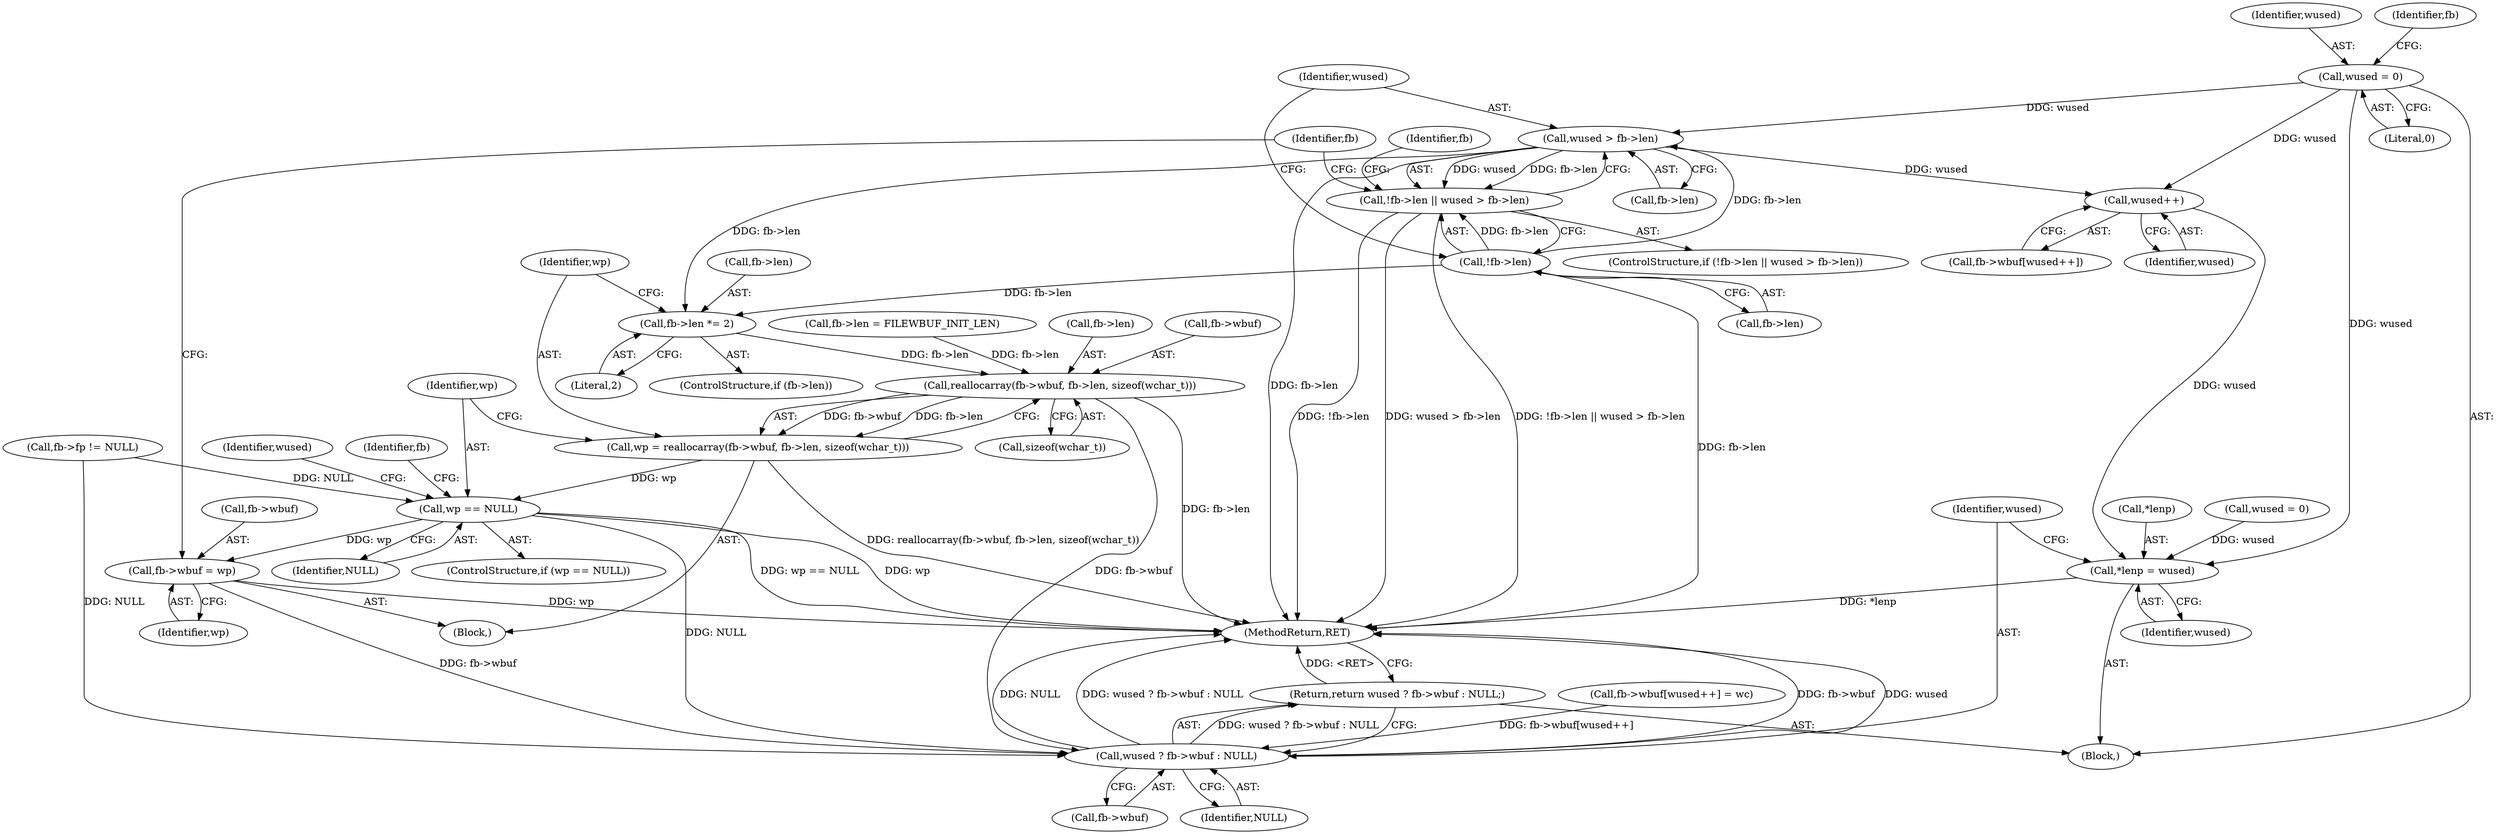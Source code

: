 digraph "0_libbsd_c8f0723d2b4520bdd6b9eb7c3e7976de726d7ff7@pointer" {
"1000160" [label="(Call,wused > fb->len)"];
"1000108" [label="(Call,wused = 0)"];
"1000156" [label="(Call,!fb->len)"];
"1000155" [label="(Call,!fb->len || wused > fb->len)"];
"1000171" [label="(Call,fb->len *= 2)"];
"1000184" [label="(Call,reallocarray(fb->wbuf, fb->len, sizeof(wchar_t)))"];
"1000182" [label="(Call,wp = reallocarray(fb->wbuf, fb->len, sizeof(wchar_t)))"];
"1000194" [label="(Call,wp == NULL)"];
"1000202" [label="(Call,fb->wbuf = wp)"];
"1000221" [label="(Call,wused ? fb->wbuf : NULL)"];
"1000220" [label="(Return,return wused ? fb->wbuf : NULL;)"];
"1000212" [label="(Call,wused++)"];
"1000216" [label="(Call,*lenp = wused)"];
"1000185" [label="(Call,fb->wbuf)"];
"1000160" [label="(Call,wused > fb->len)"];
"1000217" [label="(Call,*lenp)"];
"1000157" [label="(Call,fb->len)"];
"1000219" [label="(Identifier,wused)"];
"1000198" [label="(Call,wused = 0)"];
"1000104" [label="(Block,)"];
"1000156" [label="(Call,!fb->len)"];
"1000191" [label="(Call,sizeof(wchar_t))"];
"1000161" [label="(Identifier,wused)"];
"1000175" [label="(Literal,2)"];
"1000162" [label="(Call,fb->len)"];
"1000155" [label="(Call,!fb->len || wused > fb->len)"];
"1000213" [label="(Identifier,wused)"];
"1000177" [label="(Call,fb->len = FILEWBUF_INIT_LEN)"];
"1000108" [label="(Call,wused = 0)"];
"1000194" [label="(Call,wp == NULL)"];
"1000199" [label="(Identifier,wused)"];
"1000169" [label="(Identifier,fb)"];
"1000204" [label="(Identifier,fb)"];
"1000203" [label="(Call,fb->wbuf)"];
"1000216" [label="(Call,*lenp = wused)"];
"1000109" [label="(Identifier,wused)"];
"1000165" [label="(Block,)"];
"1000188" [label="(Call,fb->len)"];
"1000154" [label="(ControlStructure,if (!fb->len || wused > fb->len))"];
"1000167" [label="(ControlStructure,if (fb->len))"];
"1000196" [label="(Identifier,NULL)"];
"1000206" [label="(Identifier,wp)"];
"1000210" [label="(Identifier,fb)"];
"1000110" [label="(Literal,0)"];
"1000184" [label="(Call,reallocarray(fb->wbuf, fb->len, sizeof(wchar_t)))"];
"1000172" [label="(Call,fb->len)"];
"1000182" [label="(Call,wp = reallocarray(fb->wbuf, fb->len, sizeof(wchar_t)))"];
"1000195" [label="(Identifier,wp)"];
"1000222" [label="(Identifier,wused)"];
"1000112" [label="(Identifier,fb)"];
"1000208" [label="(Call,fb->wbuf[wused++])"];
"1000220" [label="(Return,return wused ? fb->wbuf : NULL;)"];
"1000227" [label="(MethodReturn,RET)"];
"1000183" [label="(Identifier,wp)"];
"1000223" [label="(Call,fb->wbuf)"];
"1000193" [label="(ControlStructure,if (wp == NULL))"];
"1000212" [label="(Call,wused++)"];
"1000221" [label="(Call,wused ? fb->wbuf : NULL)"];
"1000207" [label="(Call,fb->wbuf[wused++] = wc)"];
"1000226" [label="(Identifier,NULL)"];
"1000171" [label="(Call,fb->len *= 2)"];
"1000124" [label="(Call,fb->fp != NULL)"];
"1000202" [label="(Call,fb->wbuf = wp)"];
"1000160" -> "1000155"  [label="AST: "];
"1000160" -> "1000162"  [label="CFG: "];
"1000161" -> "1000160"  [label="AST: "];
"1000162" -> "1000160"  [label="AST: "];
"1000155" -> "1000160"  [label="CFG: "];
"1000160" -> "1000227"  [label="DDG: fb->len"];
"1000160" -> "1000155"  [label="DDG: wused"];
"1000160" -> "1000155"  [label="DDG: fb->len"];
"1000108" -> "1000160"  [label="DDG: wused"];
"1000156" -> "1000160"  [label="DDG: fb->len"];
"1000160" -> "1000171"  [label="DDG: fb->len"];
"1000160" -> "1000212"  [label="DDG: wused"];
"1000108" -> "1000104"  [label="AST: "];
"1000108" -> "1000110"  [label="CFG: "];
"1000109" -> "1000108"  [label="AST: "];
"1000110" -> "1000108"  [label="AST: "];
"1000112" -> "1000108"  [label="CFG: "];
"1000108" -> "1000212"  [label="DDG: wused"];
"1000108" -> "1000216"  [label="DDG: wused"];
"1000156" -> "1000155"  [label="AST: "];
"1000156" -> "1000157"  [label="CFG: "];
"1000157" -> "1000156"  [label="AST: "];
"1000161" -> "1000156"  [label="CFG: "];
"1000155" -> "1000156"  [label="CFG: "];
"1000156" -> "1000227"  [label="DDG: fb->len"];
"1000156" -> "1000155"  [label="DDG: fb->len"];
"1000156" -> "1000171"  [label="DDG: fb->len"];
"1000155" -> "1000154"  [label="AST: "];
"1000169" -> "1000155"  [label="CFG: "];
"1000210" -> "1000155"  [label="CFG: "];
"1000155" -> "1000227"  [label="DDG: !fb->len"];
"1000155" -> "1000227"  [label="DDG: wused > fb->len"];
"1000155" -> "1000227"  [label="DDG: !fb->len || wused > fb->len"];
"1000171" -> "1000167"  [label="AST: "];
"1000171" -> "1000175"  [label="CFG: "];
"1000172" -> "1000171"  [label="AST: "];
"1000175" -> "1000171"  [label="AST: "];
"1000183" -> "1000171"  [label="CFG: "];
"1000171" -> "1000184"  [label="DDG: fb->len"];
"1000184" -> "1000182"  [label="AST: "];
"1000184" -> "1000191"  [label="CFG: "];
"1000185" -> "1000184"  [label="AST: "];
"1000188" -> "1000184"  [label="AST: "];
"1000191" -> "1000184"  [label="AST: "];
"1000182" -> "1000184"  [label="CFG: "];
"1000184" -> "1000227"  [label="DDG: fb->len"];
"1000184" -> "1000182"  [label="DDG: fb->wbuf"];
"1000184" -> "1000182"  [label="DDG: fb->len"];
"1000177" -> "1000184"  [label="DDG: fb->len"];
"1000184" -> "1000221"  [label="DDG: fb->wbuf"];
"1000182" -> "1000165"  [label="AST: "];
"1000183" -> "1000182"  [label="AST: "];
"1000195" -> "1000182"  [label="CFG: "];
"1000182" -> "1000227"  [label="DDG: reallocarray(fb->wbuf, fb->len, sizeof(wchar_t))"];
"1000182" -> "1000194"  [label="DDG: wp"];
"1000194" -> "1000193"  [label="AST: "];
"1000194" -> "1000196"  [label="CFG: "];
"1000195" -> "1000194"  [label="AST: "];
"1000196" -> "1000194"  [label="AST: "];
"1000199" -> "1000194"  [label="CFG: "];
"1000204" -> "1000194"  [label="CFG: "];
"1000194" -> "1000227"  [label="DDG: wp == NULL"];
"1000194" -> "1000227"  [label="DDG: wp"];
"1000124" -> "1000194"  [label="DDG: NULL"];
"1000194" -> "1000202"  [label="DDG: wp"];
"1000194" -> "1000221"  [label="DDG: NULL"];
"1000202" -> "1000165"  [label="AST: "];
"1000202" -> "1000206"  [label="CFG: "];
"1000203" -> "1000202"  [label="AST: "];
"1000206" -> "1000202"  [label="AST: "];
"1000210" -> "1000202"  [label="CFG: "];
"1000202" -> "1000227"  [label="DDG: wp"];
"1000202" -> "1000221"  [label="DDG: fb->wbuf"];
"1000221" -> "1000220"  [label="AST: "];
"1000221" -> "1000223"  [label="CFG: "];
"1000221" -> "1000226"  [label="CFG: "];
"1000222" -> "1000221"  [label="AST: "];
"1000223" -> "1000221"  [label="AST: "];
"1000226" -> "1000221"  [label="AST: "];
"1000220" -> "1000221"  [label="CFG: "];
"1000221" -> "1000227"  [label="DDG: NULL"];
"1000221" -> "1000227"  [label="DDG: wused ? fb->wbuf : NULL"];
"1000221" -> "1000227"  [label="DDG: fb->wbuf"];
"1000221" -> "1000227"  [label="DDG: wused"];
"1000221" -> "1000220"  [label="DDG: wused ? fb->wbuf : NULL"];
"1000207" -> "1000221"  [label="DDG: fb->wbuf[wused++]"];
"1000124" -> "1000221"  [label="DDG: NULL"];
"1000220" -> "1000104"  [label="AST: "];
"1000227" -> "1000220"  [label="CFG: "];
"1000220" -> "1000227"  [label="DDG: <RET>"];
"1000212" -> "1000208"  [label="AST: "];
"1000212" -> "1000213"  [label="CFG: "];
"1000213" -> "1000212"  [label="AST: "];
"1000208" -> "1000212"  [label="CFG: "];
"1000212" -> "1000216"  [label="DDG: wused"];
"1000216" -> "1000104"  [label="AST: "];
"1000216" -> "1000219"  [label="CFG: "];
"1000217" -> "1000216"  [label="AST: "];
"1000219" -> "1000216"  [label="AST: "];
"1000222" -> "1000216"  [label="CFG: "];
"1000216" -> "1000227"  [label="DDG: *lenp"];
"1000198" -> "1000216"  [label="DDG: wused"];
}
